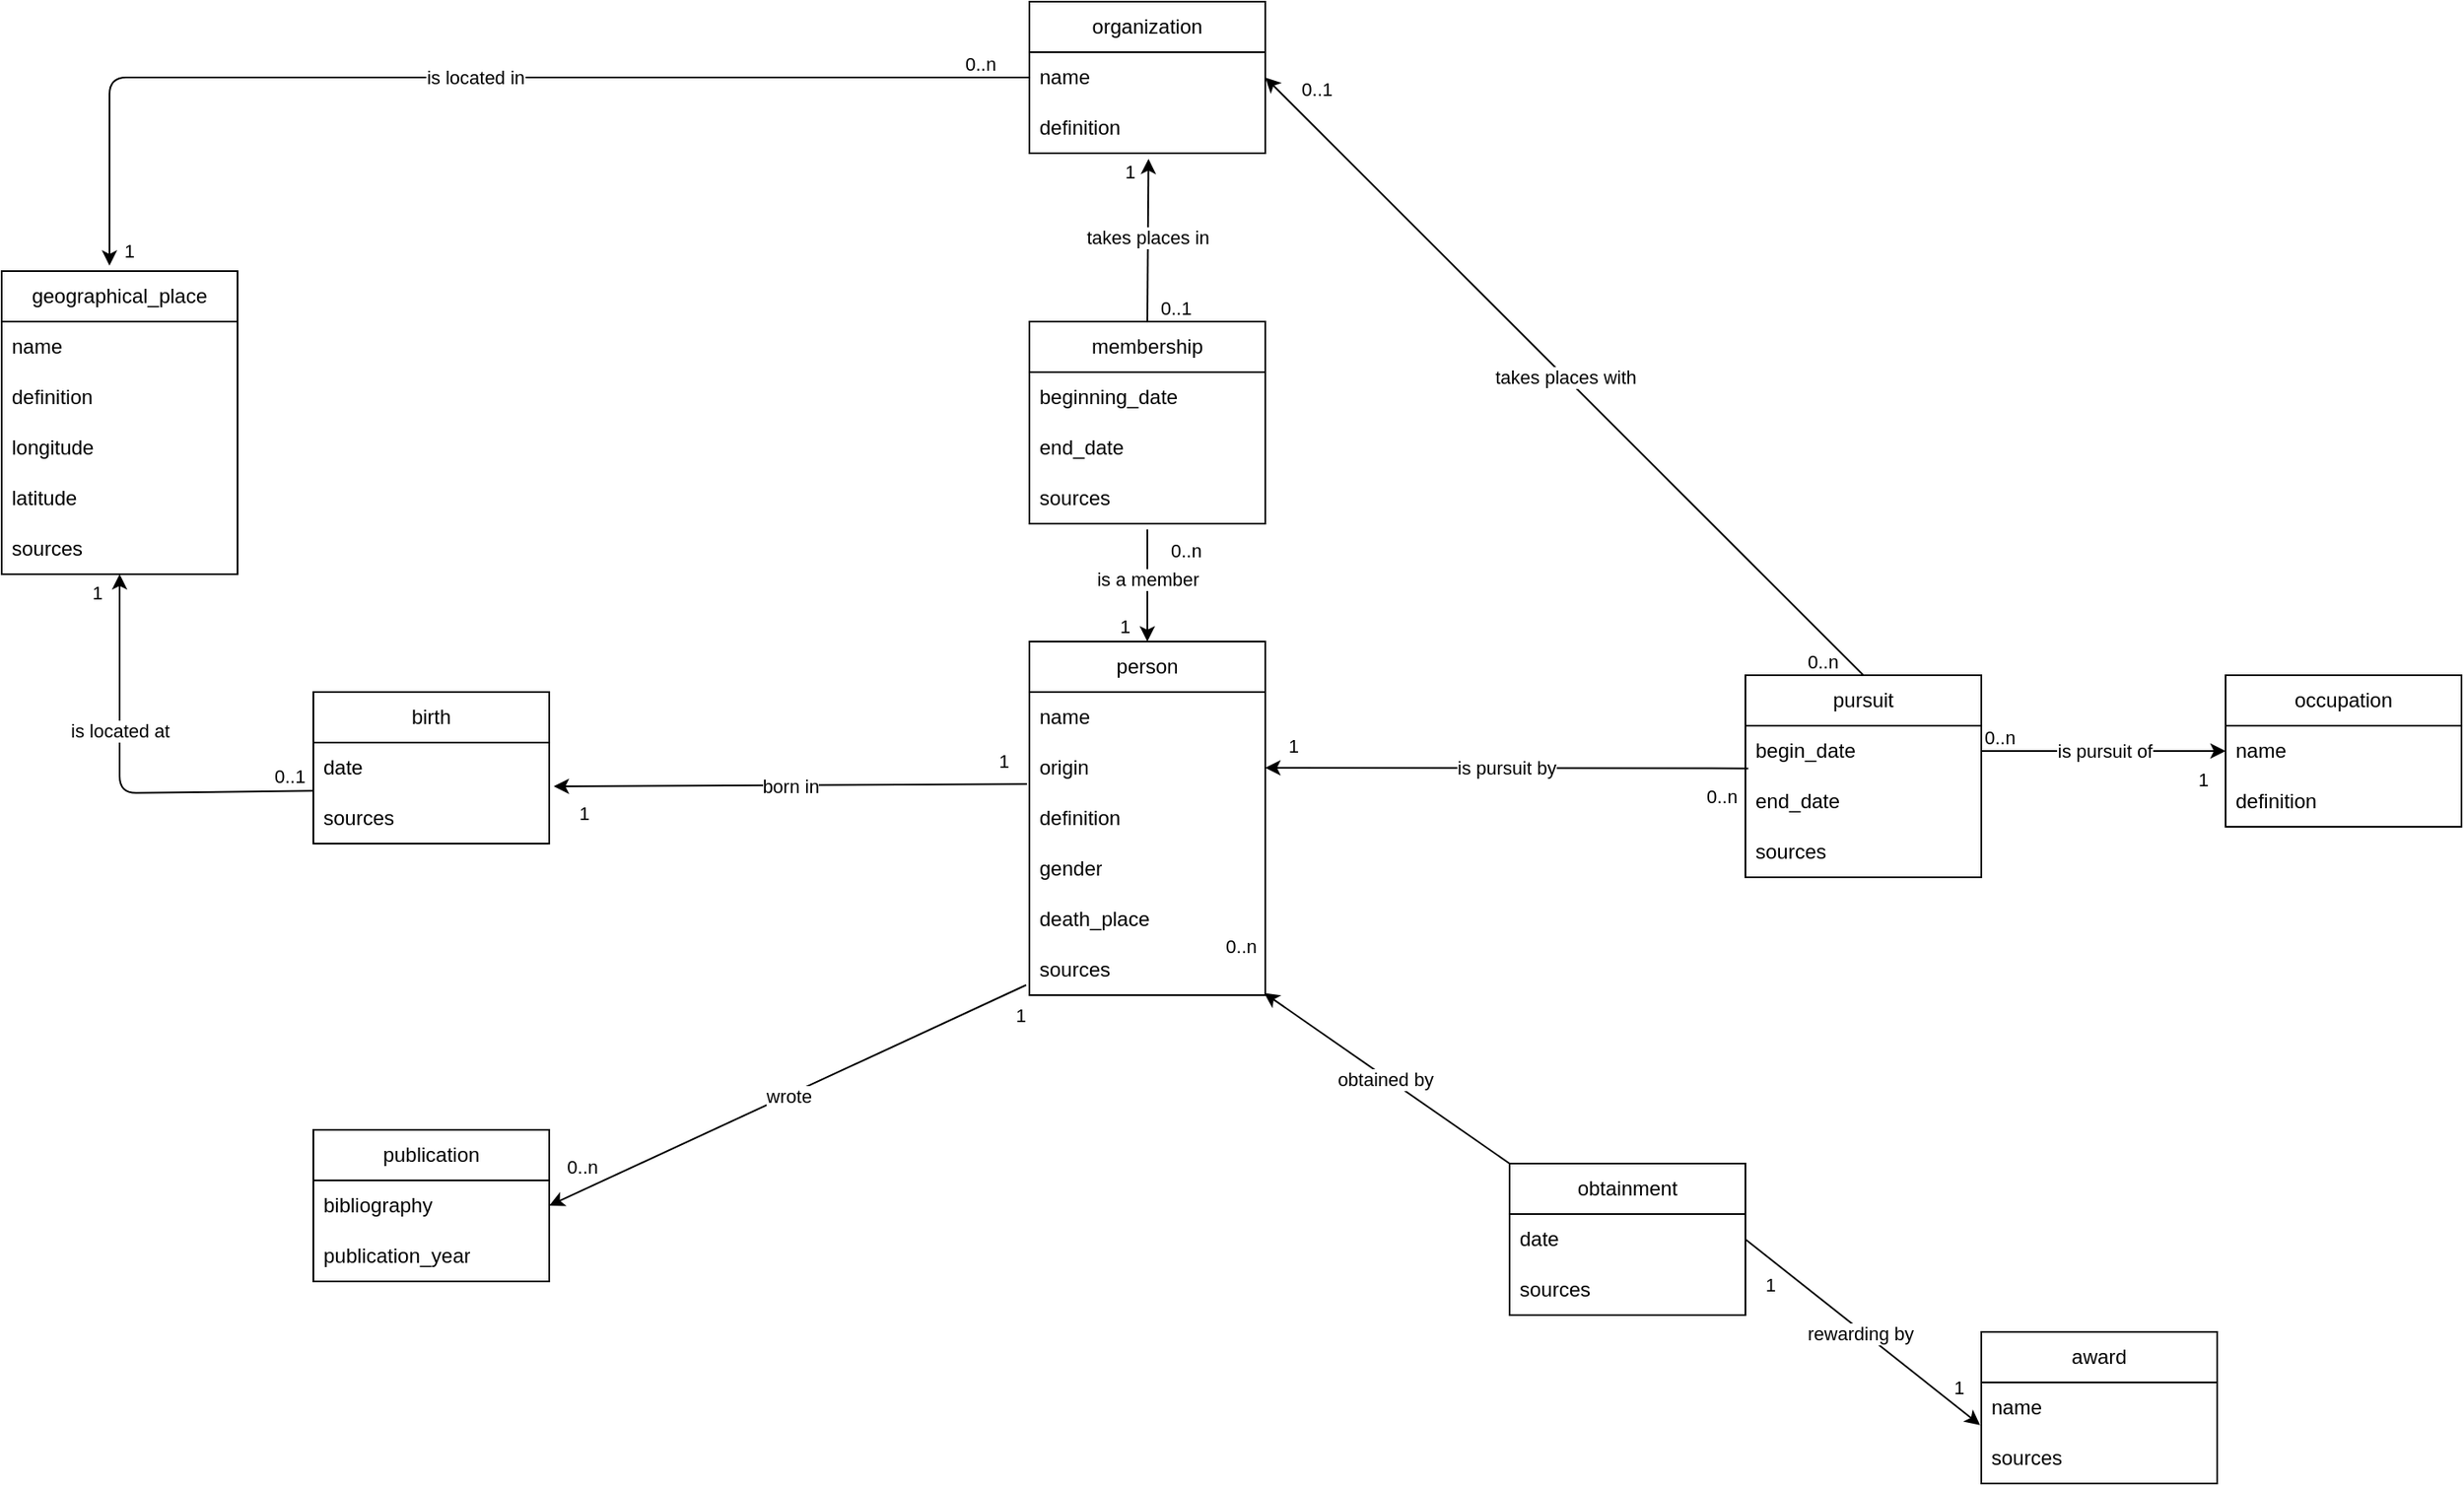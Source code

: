 <mxfile>
    <diagram id="YgqZ133H8HoDAlPNDC_2" name="Page-1">
        <mxGraphModel dx="1365" dy="1527" grid="1" gridSize="10" guides="1" tooltips="1" connect="1" arrows="1" fold="1" page="1" pageScale="1" pageWidth="850" pageHeight="1100" math="0" shadow="0">
            <root>
                <mxCell id="0"/>
                <mxCell id="1" parent="0"/>
                <mxCell id="2" value="person" style="swimlane;fontStyle=0;childLayout=stackLayout;horizontal=1;startSize=30;horizontalStack=0;resizeParent=1;resizeParentMax=0;resizeLast=0;collapsible=1;marginBottom=0;whiteSpace=wrap;html=1;" parent="1" vertex="1">
                    <mxGeometry x="-70" y="140" width="140" height="210" as="geometry"/>
                </mxCell>
                <mxCell id="3" value="name" style="text;strokeColor=none;fillColor=none;align=left;verticalAlign=middle;spacingLeft=4;spacingRight=4;overflow=hidden;points=[[0,0.5],[1,0.5]];portConstraint=eastwest;rotatable=0;whiteSpace=wrap;html=1;" parent="2" vertex="1">
                    <mxGeometry y="30" width="140" height="30" as="geometry"/>
                </mxCell>
                <mxCell id="7" value="origin" style="text;strokeColor=none;fillColor=none;align=left;verticalAlign=middle;spacingLeft=4;spacingRight=4;overflow=hidden;points=[[0,0.5],[1,0.5]];portConstraint=eastwest;rotatable=0;whiteSpace=wrap;html=1;" parent="2" vertex="1">
                    <mxGeometry y="60" width="140" height="30" as="geometry"/>
                </mxCell>
                <mxCell id="92" value="definition" style="text;strokeColor=none;fillColor=none;align=left;verticalAlign=middle;spacingLeft=4;spacingRight=4;overflow=hidden;points=[[0,0.5],[1,0.5]];portConstraint=eastwest;rotatable=0;whiteSpace=wrap;html=1;" parent="2" vertex="1">
                    <mxGeometry y="90" width="140" height="30" as="geometry"/>
                </mxCell>
                <mxCell id="57" value="gender" style="text;strokeColor=none;fillColor=none;align=left;verticalAlign=middle;spacingLeft=4;spacingRight=4;overflow=hidden;points=[[0,0.5],[1,0.5]];portConstraint=eastwest;rotatable=0;whiteSpace=wrap;html=1;" parent="2" vertex="1">
                    <mxGeometry y="120" width="140" height="30" as="geometry"/>
                </mxCell>
                <mxCell id="58" value="death_place" style="text;strokeColor=none;fillColor=none;align=left;verticalAlign=middle;spacingLeft=4;spacingRight=4;overflow=hidden;points=[[0,0.5],[1,0.5]];portConstraint=eastwest;rotatable=0;whiteSpace=wrap;html=1;" parent="2" vertex="1">
                    <mxGeometry y="150" width="140" height="30" as="geometry"/>
                </mxCell>
                <mxCell id="99" value="sources" style="text;strokeColor=none;fillColor=none;align=left;verticalAlign=middle;spacingLeft=4;spacingRight=4;overflow=hidden;points=[[0,0.5],[1,0.5]];portConstraint=eastwest;rotatable=0;whiteSpace=wrap;html=1;" parent="2" vertex="1">
                    <mxGeometry y="180" width="140" height="30" as="geometry"/>
                </mxCell>
                <mxCell id="8" value="organization" style="swimlane;fontStyle=0;childLayout=stackLayout;horizontal=1;startSize=30;horizontalStack=0;resizeParent=1;resizeParentMax=0;resizeLast=0;collapsible=1;marginBottom=0;whiteSpace=wrap;html=1;" parent="1" vertex="1">
                    <mxGeometry x="-70" y="-240" width="140" height="90" as="geometry"/>
                </mxCell>
                <mxCell id="9" value="name" style="text;strokeColor=none;fillColor=none;align=left;verticalAlign=middle;spacingLeft=4;spacingRight=4;overflow=hidden;points=[[0,0.5],[1,0.5]];portConstraint=eastwest;rotatable=0;whiteSpace=wrap;html=1;" parent="8" vertex="1">
                    <mxGeometry y="30" width="140" height="30" as="geometry"/>
                </mxCell>
                <mxCell id="10" value="definition" style="text;strokeColor=none;fillColor=none;align=left;verticalAlign=middle;spacingLeft=4;spacingRight=4;overflow=hidden;points=[[0,0.5],[1,0.5]];portConstraint=eastwest;rotatable=0;whiteSpace=wrap;html=1;" parent="8" vertex="1">
                    <mxGeometry y="60" width="140" height="30" as="geometry"/>
                </mxCell>
                <mxCell id="14" value="pursuit" style="swimlane;fontStyle=0;childLayout=stackLayout;horizontal=1;startSize=30;horizontalStack=0;resizeParent=1;resizeParentMax=0;resizeLast=0;collapsible=1;marginBottom=0;whiteSpace=wrap;html=1;" parent="1" vertex="1">
                    <mxGeometry x="355" y="160" width="140" height="120" as="geometry"/>
                </mxCell>
                <mxCell id="15" value="begin_date" style="text;strokeColor=none;fillColor=none;align=left;verticalAlign=middle;spacingLeft=4;spacingRight=4;overflow=hidden;points=[[0,0.5],[1,0.5]];portConstraint=eastwest;rotatable=0;whiteSpace=wrap;html=1;" parent="14" vertex="1">
                    <mxGeometry y="30" width="140" height="30" as="geometry"/>
                </mxCell>
                <mxCell id="16" value="end_date" style="text;strokeColor=none;fillColor=none;align=left;verticalAlign=middle;spacingLeft=4;spacingRight=4;overflow=hidden;points=[[0,0.5],[1,0.5]];portConstraint=eastwest;rotatable=0;whiteSpace=wrap;html=1;" parent="14" vertex="1">
                    <mxGeometry y="60" width="140" height="30" as="geometry"/>
                </mxCell>
                <mxCell id="101" value="sources" style="text;strokeColor=none;fillColor=none;align=left;verticalAlign=middle;spacingLeft=4;spacingRight=4;overflow=hidden;points=[[0,0.5],[1,0.5]];portConstraint=eastwest;rotatable=0;whiteSpace=wrap;html=1;" parent="14" vertex="1">
                    <mxGeometry y="90" width="140" height="30" as="geometry"/>
                </mxCell>
                <mxCell id="18" value="geographical_place" style="swimlane;fontStyle=0;childLayout=stackLayout;horizontal=1;startSize=30;horizontalStack=0;resizeParent=1;resizeParentMax=0;resizeLast=0;collapsible=1;marginBottom=0;whiteSpace=wrap;html=1;" parent="1" vertex="1">
                    <mxGeometry x="-680" y="-80" width="140" height="180" as="geometry"/>
                </mxCell>
                <mxCell id="19" value="name" style="text;strokeColor=none;fillColor=none;align=left;verticalAlign=middle;spacingLeft=4;spacingRight=4;overflow=hidden;points=[[0,0.5],[1,0.5]];portConstraint=eastwest;rotatable=0;whiteSpace=wrap;html=1;" parent="18" vertex="1">
                    <mxGeometry y="30" width="140" height="30" as="geometry"/>
                </mxCell>
                <mxCell id="20" value="definition" style="text;strokeColor=none;fillColor=none;align=left;verticalAlign=middle;spacingLeft=4;spacingRight=4;overflow=hidden;points=[[0,0.5],[1,0.5]];portConstraint=eastwest;rotatable=0;whiteSpace=wrap;html=1;" parent="18" vertex="1">
                    <mxGeometry y="60" width="140" height="30" as="geometry"/>
                </mxCell>
                <mxCell id="21" value="longitude" style="text;strokeColor=none;fillColor=none;align=left;verticalAlign=middle;spacingLeft=4;spacingRight=4;overflow=hidden;points=[[0,0.5],[1,0.5]];portConstraint=eastwest;rotatable=0;whiteSpace=wrap;html=1;" parent="18" vertex="1">
                    <mxGeometry y="90" width="140" height="30" as="geometry"/>
                </mxCell>
                <mxCell id="22" value="latitude" style="text;strokeColor=none;fillColor=none;align=left;verticalAlign=middle;spacingLeft=4;spacingRight=4;overflow=hidden;points=[[0,0.5],[1,0.5]];portConstraint=eastwest;rotatable=0;whiteSpace=wrap;html=1;" parent="18" vertex="1">
                    <mxGeometry y="120" width="140" height="30" as="geometry"/>
                </mxCell>
                <mxCell id="103" value="sources" style="text;strokeColor=none;fillColor=none;align=left;verticalAlign=middle;spacingLeft=4;spacingRight=4;overflow=hidden;points=[[0,0.5],[1,0.5]];portConstraint=eastwest;rotatable=0;whiteSpace=wrap;html=1;" parent="18" vertex="1">
                    <mxGeometry y="150" width="140" height="30" as="geometry"/>
                </mxCell>
                <mxCell id="23" value="publication" style="swimlane;fontStyle=0;childLayout=stackLayout;horizontal=1;startSize=30;horizontalStack=0;resizeParent=1;resizeParentMax=0;resizeLast=0;collapsible=1;marginBottom=0;whiteSpace=wrap;html=1;" parent="1" vertex="1">
                    <mxGeometry x="-495" y="430" width="140" height="90" as="geometry"/>
                </mxCell>
                <mxCell id="24" value="bibliography" style="text;strokeColor=none;fillColor=none;align=left;verticalAlign=middle;spacingLeft=4;spacingRight=4;overflow=hidden;points=[[0,0.5],[1,0.5]];portConstraint=eastwest;rotatable=0;whiteSpace=wrap;html=1;" parent="23" vertex="1">
                    <mxGeometry y="30" width="140" height="30" as="geometry"/>
                </mxCell>
                <mxCell id="26" value="publication_year" style="text;strokeColor=none;fillColor=none;align=left;verticalAlign=middle;spacingLeft=4;spacingRight=4;overflow=hidden;points=[[0,0.5],[1,0.5]];portConstraint=eastwest;rotatable=0;whiteSpace=wrap;html=1;" parent="23" vertex="1">
                    <mxGeometry y="60" width="140" height="30" as="geometry"/>
                </mxCell>
                <mxCell id="34" value="award" style="swimlane;fontStyle=0;childLayout=stackLayout;horizontal=1;startSize=30;horizontalStack=0;resizeParent=1;resizeParentMax=0;resizeLast=0;collapsible=1;marginBottom=0;whiteSpace=wrap;html=1;" parent="1" vertex="1">
                    <mxGeometry x="495" y="550" width="140" height="90" as="geometry"/>
                </mxCell>
                <mxCell id="35" value="name" style="text;strokeColor=none;fillColor=none;align=left;verticalAlign=middle;spacingLeft=4;spacingRight=4;overflow=hidden;points=[[0,0.5],[1,0.5]];portConstraint=eastwest;rotatable=0;whiteSpace=wrap;html=1;" parent="34" vertex="1">
                    <mxGeometry y="30" width="140" height="30" as="geometry"/>
                </mxCell>
                <mxCell id="98" value="sources" style="text;strokeColor=none;fillColor=none;align=left;verticalAlign=middle;spacingLeft=4;spacingRight=4;overflow=hidden;points=[[0,0.5],[1,0.5]];portConstraint=eastwest;rotatable=0;whiteSpace=wrap;html=1;" parent="34" vertex="1">
                    <mxGeometry y="60" width="140" height="30" as="geometry"/>
                </mxCell>
                <mxCell id="38" value="occupation" style="swimlane;fontStyle=0;childLayout=stackLayout;horizontal=1;startSize=30;horizontalStack=0;resizeParent=1;resizeParentMax=0;resizeLast=0;collapsible=1;marginBottom=0;whiteSpace=wrap;html=1;" parent="1" vertex="1">
                    <mxGeometry x="640" y="160" width="140" height="90" as="geometry"/>
                </mxCell>
                <mxCell id="39" value="name" style="text;strokeColor=none;fillColor=none;align=left;verticalAlign=middle;spacingLeft=4;spacingRight=4;overflow=hidden;points=[[0,0.5],[1,0.5]];portConstraint=eastwest;rotatable=0;whiteSpace=wrap;html=1;" parent="38" vertex="1">
                    <mxGeometry y="30" width="140" height="30" as="geometry"/>
                </mxCell>
                <mxCell id="40" value="definition" style="text;strokeColor=none;fillColor=none;align=left;verticalAlign=middle;spacingLeft=4;spacingRight=4;overflow=hidden;points=[[0,0.5],[1,0.5]];portConstraint=eastwest;rotatable=0;whiteSpace=wrap;html=1;" parent="38" vertex="1">
                    <mxGeometry y="60" width="140" height="30" as="geometry"/>
                </mxCell>
                <mxCell id="42" value="" style="endArrow=classic;html=1;entryX=0;entryY=0.5;entryDx=0;entryDy=0;exitX=1;exitY=0.5;exitDx=0;exitDy=0;" parent="1" source="15" target="39" edge="1">
                    <mxGeometry relative="1" as="geometry">
                        <mxPoint x="310" y="184.5" as="sourcePoint"/>
                        <mxPoint x="470" y="184.5" as="targetPoint"/>
                    </mxGeometry>
                </mxCell>
                <mxCell id="43" value="is pursuit of" style="edgeLabel;resizable=0;html=1;align=center;verticalAlign=middle;" parent="42" connectable="0" vertex="1">
                    <mxGeometry relative="1" as="geometry"/>
                </mxCell>
                <mxCell id="44" value="0..n" style="edgeLabel;resizable=0;html=1;align=left;verticalAlign=bottom;" parent="42" connectable="0" vertex="1">
                    <mxGeometry x="-1" relative="1" as="geometry"/>
                </mxCell>
                <mxCell id="45" value="1" style="edgeLabel;resizable=0;html=1;align=right;verticalAlign=bottom;" parent="42" connectable="0" vertex="1">
                    <mxGeometry x="1" relative="1" as="geometry">
                        <mxPoint x="-10" y="25" as="offset"/>
                    </mxGeometry>
                </mxCell>
                <mxCell id="47" value="" style="endArrow=classic;html=1;exitX=0.012;exitY=-0.156;exitDx=0;exitDy=0;exitPerimeter=0;entryX=1;entryY=0.5;entryDx=0;entryDy=0;" parent="1" source="16" target="7" edge="1">
                    <mxGeometry relative="1" as="geometry">
                        <mxPoint x="260" y="50" as="sourcePoint"/>
                        <mxPoint x="70" y="200" as="targetPoint"/>
                    </mxGeometry>
                </mxCell>
                <mxCell id="48" value="is pursuit by" style="edgeLabel;resizable=0;html=1;align=center;verticalAlign=middle;" parent="47" connectable="0" vertex="1">
                    <mxGeometry relative="1" as="geometry"/>
                </mxCell>
                <mxCell id="49" value="0..n" style="edgeLabel;resizable=0;html=1;align=left;verticalAlign=bottom;" parent="47" connectable="0" vertex="1">
                    <mxGeometry x="-1" relative="1" as="geometry">
                        <mxPoint x="-27" y="25" as="offset"/>
                    </mxGeometry>
                </mxCell>
                <mxCell id="50" value="1" style="edgeLabel;resizable=0;html=1;align=right;verticalAlign=bottom;" parent="47" connectable="0" vertex="1">
                    <mxGeometry x="1" relative="1" as="geometry">
                        <mxPoint x="20" y="-5" as="offset"/>
                    </mxGeometry>
                </mxCell>
                <mxCell id="51" value="birth" style="swimlane;fontStyle=0;childLayout=stackLayout;horizontal=1;startSize=30;horizontalStack=0;resizeParent=1;resizeParentMax=0;resizeLast=0;collapsible=1;marginBottom=0;whiteSpace=wrap;html=1;" parent="1" vertex="1">
                    <mxGeometry x="-495" y="170" width="140" height="90" as="geometry"/>
                </mxCell>
                <mxCell id="53" value="date" style="text;strokeColor=none;fillColor=none;align=left;verticalAlign=middle;spacingLeft=4;spacingRight=4;overflow=hidden;points=[[0,0.5],[1,0.5]];portConstraint=eastwest;rotatable=0;whiteSpace=wrap;html=1;" parent="51" vertex="1">
                    <mxGeometry y="30" width="140" height="30" as="geometry"/>
                </mxCell>
                <mxCell id="54" value="sources" style="text;strokeColor=none;fillColor=none;align=left;verticalAlign=middle;spacingLeft=4;spacingRight=4;overflow=hidden;points=[[0,0.5],[1,0.5]];portConstraint=eastwest;rotatable=0;whiteSpace=wrap;html=1;" parent="51" vertex="1">
                    <mxGeometry y="60" width="140" height="30" as="geometry"/>
                </mxCell>
                <mxCell id="60" value="" style="endArrow=classic;html=1;exitX=-0.01;exitY=0.822;exitDx=0;exitDy=0;entryX=1.019;entryY=0.867;entryDx=0;entryDy=0;entryPerimeter=0;exitPerimeter=0;" parent="1" source="7" target="53" edge="1">
                    <mxGeometry relative="1" as="geometry">
                        <mxPoint x="-320" y="199.5" as="sourcePoint"/>
                        <mxPoint x="-160" y="199.5" as="targetPoint"/>
                    </mxGeometry>
                </mxCell>
                <mxCell id="61" value="born in" style="edgeLabel;resizable=0;html=1;align=center;verticalAlign=middle;" parent="60" connectable="0" vertex="1">
                    <mxGeometry relative="1" as="geometry"/>
                </mxCell>
                <mxCell id="62" value="1" style="edgeLabel;resizable=0;html=1;align=left;verticalAlign=bottom;" parent="60" connectable="0" vertex="1">
                    <mxGeometry x="-1" relative="1" as="geometry">
                        <mxPoint x="-19" y="-5" as="offset"/>
                    </mxGeometry>
                </mxCell>
                <mxCell id="63" value="1" style="edgeLabel;resizable=0;html=1;align=right;verticalAlign=bottom;" parent="60" connectable="0" vertex="1">
                    <mxGeometry x="1" relative="1" as="geometry">
                        <mxPoint x="22" y="24" as="offset"/>
                    </mxGeometry>
                </mxCell>
                <mxCell id="64" value="" style="endArrow=classic;html=1;exitX=0.002;exitY=0.956;exitDx=0;exitDy=0;exitPerimeter=0;" parent="1" source="53" edge="1">
                    <mxGeometry relative="1" as="geometry">
                        <mxPoint x="-580" y="140" as="sourcePoint"/>
                        <mxPoint x="-610" y="100" as="targetPoint"/>
                        <Array as="points">
                            <mxPoint x="-610" y="230"/>
                        </Array>
                    </mxGeometry>
                </mxCell>
                <mxCell id="65" value="is located at" style="edgeLabel;resizable=0;html=1;align=center;verticalAlign=middle;" parent="64" connectable="0" vertex="1">
                    <mxGeometry relative="1" as="geometry">
                        <mxPoint y="-30" as="offset"/>
                    </mxGeometry>
                </mxCell>
                <mxCell id="66" value="0..1" style="edgeLabel;resizable=0;html=1;align=left;verticalAlign=bottom;" parent="64" connectable="0" vertex="1">
                    <mxGeometry x="-1" relative="1" as="geometry">
                        <mxPoint x="-25" as="offset"/>
                    </mxGeometry>
                </mxCell>
                <mxCell id="67" value="1" style="edgeLabel;resizable=0;html=1;align=right;verticalAlign=bottom;" parent="64" connectable="0" vertex="1">
                    <mxGeometry x="1" relative="1" as="geometry">
                        <mxPoint x="-10" y="20" as="offset"/>
                    </mxGeometry>
                </mxCell>
                <mxCell id="68" value="" style="endArrow=classic;html=1;exitX=-0.014;exitY=0.8;exitDx=0;exitDy=0;exitPerimeter=0;entryX=1;entryY=0.5;entryDx=0;entryDy=0;" parent="1" source="99" target="24" edge="1">
                    <mxGeometry relative="1" as="geometry">
                        <mxPoint x="-70" y="330" as="sourcePoint"/>
                        <mxPoint x="-350" y="430" as="targetPoint"/>
                    </mxGeometry>
                </mxCell>
                <mxCell id="69" value="wrote" style="edgeLabel;resizable=0;html=1;align=center;verticalAlign=middle;" parent="68" connectable="0" vertex="1">
                    <mxGeometry relative="1" as="geometry"/>
                </mxCell>
                <mxCell id="70" value="1" style="edgeLabel;resizable=0;html=1;align=left;verticalAlign=bottom;" parent="68" connectable="0" vertex="1">
                    <mxGeometry x="-1" relative="1" as="geometry">
                        <mxPoint x="-8" y="26" as="offset"/>
                    </mxGeometry>
                </mxCell>
                <mxCell id="71" value="0..n" style="edgeLabel;resizable=0;html=1;align=right;verticalAlign=bottom;" parent="68" connectable="0" vertex="1">
                    <mxGeometry x="1" relative="1" as="geometry">
                        <mxPoint x="30" y="-15" as="offset"/>
                    </mxGeometry>
                </mxCell>
                <mxCell id="72" value="" style="endArrow=classic;html=1;exitX=0.5;exitY=0;exitDx=0;exitDy=0;entryX=1;entryY=0.5;entryDx=0;entryDy=0;" parent="1" source="14" target="9" edge="1">
                    <mxGeometry relative="1" as="geometry">
                        <mxPoint x="190" y="80" as="sourcePoint"/>
                        <mxPoint x="120" y="-200" as="targetPoint"/>
                    </mxGeometry>
                </mxCell>
                <mxCell id="73" value="takes places with" style="edgeLabel;resizable=0;html=1;align=center;verticalAlign=middle;" parent="72" connectable="0" vertex="1">
                    <mxGeometry relative="1" as="geometry"/>
                </mxCell>
                <mxCell id="74" value="0..n" style="edgeLabel;resizable=0;html=1;align=left;verticalAlign=bottom;" parent="72" connectable="0" vertex="1">
                    <mxGeometry x="-1" relative="1" as="geometry">
                        <mxPoint x="-35" as="offset"/>
                    </mxGeometry>
                </mxCell>
                <mxCell id="75" value="0..1" style="edgeLabel;resizable=0;html=1;align=right;verticalAlign=bottom;" parent="72" connectable="0" vertex="1">
                    <mxGeometry x="1" relative="1" as="geometry">
                        <mxPoint x="40" y="15" as="offset"/>
                    </mxGeometry>
                </mxCell>
                <mxCell id="76" value="" style="endArrow=classic;html=1;exitX=0;exitY=0;exitDx=0;exitDy=0;entryX=0.995;entryY=0.956;entryDx=0;entryDy=0;entryPerimeter=0;" parent="1" source="104" target="99" edge="1">
                    <mxGeometry relative="1" as="geometry">
                        <mxPoint x="130" y="390" as="sourcePoint"/>
                        <mxPoint x="180" y="300" as="targetPoint"/>
                    </mxGeometry>
                </mxCell>
                <mxCell id="77" value="obtained by" style="edgeLabel;resizable=0;html=1;align=center;verticalAlign=middle;" parent="76" connectable="0" vertex="1">
                    <mxGeometry relative="1" as="geometry">
                        <mxPoint x="-2" as="offset"/>
                    </mxGeometry>
                </mxCell>
                <mxCell id="78" value="1" style="edgeLabel;resizable=0;html=1;align=left;verticalAlign=bottom;" parent="76" connectable="0" vertex="1">
                    <mxGeometry x="-1" relative="1" as="geometry">
                        <mxPoint x="-1" y="24" as="offset"/>
                    </mxGeometry>
                </mxCell>
                <mxCell id="79" value="0..n" style="edgeLabel;resizable=0;html=1;align=right;verticalAlign=bottom;" parent="76" connectable="0" vertex="1">
                    <mxGeometry x="1" relative="1" as="geometry">
                        <mxPoint x="-4" y="-19" as="offset"/>
                    </mxGeometry>
                </mxCell>
                <mxCell id="81" value="membership" style="swimlane;fontStyle=0;childLayout=stackLayout;horizontal=1;startSize=30;horizontalStack=0;resizeParent=1;resizeParentMax=0;resizeLast=0;collapsible=1;marginBottom=0;whiteSpace=wrap;html=1;" parent="1" vertex="1">
                    <mxGeometry x="-70" y="-50" width="140" height="120" as="geometry"/>
                </mxCell>
                <mxCell id="82" value="beginning_date" style="text;strokeColor=none;fillColor=none;align=left;verticalAlign=middle;spacingLeft=4;spacingRight=4;overflow=hidden;points=[[0,0.5],[1,0.5]];portConstraint=eastwest;rotatable=0;whiteSpace=wrap;html=1;" parent="81" vertex="1">
                    <mxGeometry y="30" width="140" height="30" as="geometry"/>
                </mxCell>
                <mxCell id="83" value="end_date" style="text;strokeColor=none;fillColor=none;align=left;verticalAlign=middle;spacingLeft=4;spacingRight=4;overflow=hidden;points=[[0,0.5],[1,0.5]];portConstraint=eastwest;rotatable=0;whiteSpace=wrap;html=1;" parent="81" vertex="1">
                    <mxGeometry y="60" width="140" height="30" as="geometry"/>
                </mxCell>
                <mxCell id="100" value="sources" style="text;strokeColor=none;fillColor=none;align=left;verticalAlign=middle;spacingLeft=4;spacingRight=4;overflow=hidden;points=[[0,0.5],[1,0.5]];portConstraint=eastwest;rotatable=0;whiteSpace=wrap;html=1;" parent="81" vertex="1">
                    <mxGeometry y="90" width="140" height="30" as="geometry"/>
                </mxCell>
                <mxCell id="84" value="" style="endArrow=classic;html=1;entryX=0.5;entryY=0;entryDx=0;entryDy=0;exitX=0.5;exitY=1.111;exitDx=0;exitDy=0;exitPerimeter=0;" parent="1" source="100" target="2" edge="1">
                    <mxGeometry relative="1" as="geometry">
                        <mxPoint y="80" as="sourcePoint"/>
                        <mxPoint x="50" y="130" as="targetPoint"/>
                    </mxGeometry>
                </mxCell>
                <mxCell id="86" value="0..n" style="edgeLabel;resizable=0;html=1;align=left;verticalAlign=bottom;" parent="84" connectable="0" vertex="1">
                    <mxGeometry x="-1" relative="1" as="geometry">
                        <mxPoint x="12" y="21" as="offset"/>
                    </mxGeometry>
                </mxCell>
                <mxCell id="87" value="1" style="edgeLabel;resizable=0;html=1;align=right;verticalAlign=bottom;" parent="84" connectable="0" vertex="1">
                    <mxGeometry x="1" relative="1" as="geometry">
                        <mxPoint x="-10" as="offset"/>
                    </mxGeometry>
                </mxCell>
                <mxCell id="88" value="" style="endArrow=classic;html=1;exitX=0.5;exitY=0;exitDx=0;exitDy=0;entryX=0.505;entryY=1.111;entryDx=0;entryDy=0;entryPerimeter=0;" parent="1" source="81" target="10" edge="1">
                    <mxGeometry relative="1" as="geometry">
                        <mxPoint x="-30" y="-80" as="sourcePoint"/>
                        <mxPoint x="130" y="-80" as="targetPoint"/>
                    </mxGeometry>
                </mxCell>
                <mxCell id="90" value="0..1" style="edgeLabel;resizable=0;html=1;align=left;verticalAlign=bottom;" parent="88" connectable="0" vertex="1">
                    <mxGeometry x="-1" relative="1" as="geometry">
                        <mxPoint x="6" as="offset"/>
                    </mxGeometry>
                </mxCell>
                <mxCell id="91" value="1" style="edgeLabel;resizable=0;html=1;align=right;verticalAlign=bottom;" parent="88" connectable="0" vertex="1">
                    <mxGeometry x="1" relative="1" as="geometry">
                        <mxPoint x="-7" y="16" as="offset"/>
                    </mxGeometry>
                </mxCell>
                <mxCell id="93" value="" style="endArrow=classic;html=1;exitX=0;exitY=0.5;exitDx=0;exitDy=0;entryX=0.457;entryY=-0.018;entryDx=0;entryDy=0;entryPerimeter=0;" parent="1" source="9" target="18" edge="1">
                    <mxGeometry relative="1" as="geometry">
                        <mxPoint x="-410" y="-100" as="sourcePoint"/>
                        <mxPoint x="-250" y="-100" as="targetPoint"/>
                        <Array as="points">
                            <mxPoint x="-616" y="-195"/>
                        </Array>
                    </mxGeometry>
                </mxCell>
                <mxCell id="94" value="is located in" style="edgeLabel;resizable=0;html=1;align=center;verticalAlign=middle;" parent="93" connectable="0" vertex="1">
                    <mxGeometry relative="1" as="geometry"/>
                </mxCell>
                <mxCell id="95" value="0..n" style="edgeLabel;resizable=0;html=1;align=left;verticalAlign=bottom;" parent="93" connectable="0" vertex="1">
                    <mxGeometry x="-1" relative="1" as="geometry">
                        <mxPoint x="-40" as="offset"/>
                    </mxGeometry>
                </mxCell>
                <mxCell id="96" value="1" style="edgeLabel;resizable=0;html=1;align=right;verticalAlign=bottom;" parent="93" connectable="0" vertex="1">
                    <mxGeometry x="1" relative="1" as="geometry">
                        <mxPoint x="16" as="offset"/>
                    </mxGeometry>
                </mxCell>
                <mxCell id="104" value="obtainment" style="swimlane;fontStyle=0;childLayout=stackLayout;horizontal=1;startSize=30;horizontalStack=0;resizeParent=1;resizeParentMax=0;resizeLast=0;collapsible=1;marginBottom=0;whiteSpace=wrap;html=1;" parent="1" vertex="1">
                    <mxGeometry x="215" y="450" width="140" height="90" as="geometry"/>
                </mxCell>
                <mxCell id="107" value="date" style="text;strokeColor=none;fillColor=none;align=left;verticalAlign=middle;spacingLeft=4;spacingRight=4;overflow=hidden;points=[[0,0.5],[1,0.5]];portConstraint=eastwest;rotatable=0;whiteSpace=wrap;html=1;" parent="104" vertex="1">
                    <mxGeometry y="30" width="140" height="30" as="geometry"/>
                </mxCell>
                <mxCell id="108" value="sources" style="text;strokeColor=none;fillColor=none;align=left;verticalAlign=middle;spacingLeft=4;spacingRight=4;overflow=hidden;points=[[0,0.5],[1,0.5]];portConstraint=eastwest;rotatable=0;whiteSpace=wrap;html=1;" parent="104" vertex="1">
                    <mxGeometry y="60" width="140" height="30" as="geometry"/>
                </mxCell>
                <mxCell id="109" value="" style="endArrow=classic;html=1;exitX=1;exitY=0.5;exitDx=0;exitDy=0;entryX=-0.005;entryY=0.844;entryDx=0;entryDy=0;entryPerimeter=0;" parent="1" source="107" target="35" edge="1">
                    <mxGeometry relative="1" as="geometry">
                        <mxPoint x="330.0" y="460" as="sourcePoint"/>
                        <mxPoint x="438.6" y="533.99" as="targetPoint"/>
                    </mxGeometry>
                </mxCell>
                <mxCell id="110" value="rewarding by" style="edgeLabel;resizable=0;html=1;align=center;verticalAlign=middle;" parent="109" connectable="0" vertex="1">
                    <mxGeometry relative="1" as="geometry">
                        <mxPoint x="-2" as="offset"/>
                    </mxGeometry>
                </mxCell>
                <mxCell id="111" value="1" style="edgeLabel;resizable=0;html=1;align=left;verticalAlign=bottom;" parent="109" connectable="0" vertex="1">
                    <mxGeometry x="-1" relative="1" as="geometry">
                        <mxPoint x="10" y="35" as="offset"/>
                    </mxGeometry>
                </mxCell>
                <mxCell id="112" value="1" style="edgeLabel;resizable=0;html=1;align=right;verticalAlign=bottom;" parent="109" connectable="0" vertex="1">
                    <mxGeometry x="1" relative="1" as="geometry">
                        <mxPoint x="-9" y="-14" as="offset"/>
                    </mxGeometry>
                </mxCell>
                <mxCell id="113" value="is a member" style="edgeLabel;resizable=0;html=1;align=center;verticalAlign=middle;" parent="1" connectable="0" vertex="1">
                    <mxGeometry x="-0.004" y="103.996" as="geometry">
                        <mxPoint y="-1" as="offset"/>
                    </mxGeometry>
                </mxCell>
                <mxCell id="114" value="takes places in" style="edgeLabel;resizable=0;html=1;align=center;verticalAlign=middle;" parent="1" connectable="0" vertex="1">
                    <mxGeometry x="-0.004" y="-100.004" as="geometry"/>
                </mxCell>
            </root>
        </mxGraphModel>
    </diagram>
</mxfile>